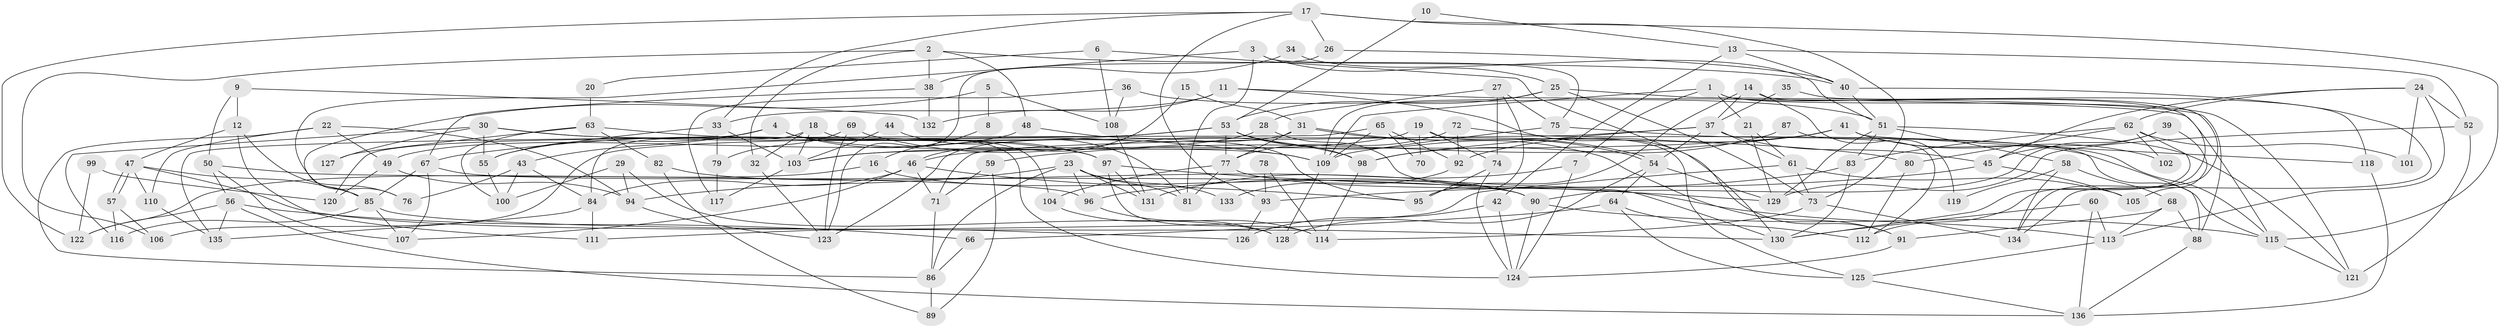 // coarse degree distribution, {11: 0.012195121951219513, 16: 0.024390243902439025, 6: 0.0975609756097561, 3: 0.21951219512195122, 2: 0.0975609756097561, 10: 0.024390243902439025, 5: 0.17073170731707318, 13: 0.012195121951219513, 7: 0.0975609756097561, 8: 0.036585365853658534, 4: 0.2073170731707317}
// Generated by graph-tools (version 1.1) at 2025/50/03/04/25 22:50:55]
// undirected, 136 vertices, 272 edges
graph export_dot {
  node [color=gray90,style=filled];
  1;
  2;
  3;
  4;
  5;
  6;
  7;
  8;
  9;
  10;
  11;
  12;
  13;
  14;
  15;
  16;
  17;
  18;
  19;
  20;
  21;
  22;
  23;
  24;
  25;
  26;
  27;
  28;
  29;
  30;
  31;
  32;
  33;
  34;
  35;
  36;
  37;
  38;
  39;
  40;
  41;
  42;
  43;
  44;
  45;
  46;
  47;
  48;
  49;
  50;
  51;
  52;
  53;
  54;
  55;
  56;
  57;
  58;
  59;
  60;
  61;
  62;
  63;
  64;
  65;
  66;
  67;
  68;
  69;
  70;
  71;
  72;
  73;
  74;
  75;
  76;
  77;
  78;
  79;
  80;
  81;
  82;
  83;
  84;
  85;
  86;
  87;
  88;
  89;
  90;
  91;
  92;
  93;
  94;
  95;
  96;
  97;
  98;
  99;
  100;
  101;
  102;
  103;
  104;
  105;
  106;
  107;
  108;
  109;
  110;
  111;
  112;
  113;
  114;
  115;
  116;
  117;
  118;
  119;
  120;
  121;
  122;
  123;
  124;
  125;
  126;
  127;
  128;
  129;
  130;
  131;
  132;
  133;
  134;
  135;
  136;
  1 -- 109;
  1 -- 121;
  1 -- 7;
  1 -- 21;
  1 -- 112;
  2 -- 38;
  2 -- 40;
  2 -- 32;
  2 -- 48;
  2 -- 106;
  3 -- 25;
  3 -- 75;
  3 -- 76;
  3 -- 81;
  4 -- 55;
  4 -- 109;
  4 -- 43;
  4 -- 97;
  4 -- 120;
  4 -- 124;
  5 -- 108;
  5 -- 85;
  5 -- 8;
  6 -- 108;
  6 -- 130;
  6 -- 20;
  7 -- 124;
  7 -- 131;
  8 -- 16;
  9 -- 12;
  9 -- 50;
  9 -- 132;
  10 -- 53;
  10 -- 13;
  11 -- 115;
  11 -- 91;
  11 -- 33;
  11 -- 132;
  12 -- 76;
  12 -- 111;
  12 -- 47;
  13 -- 52;
  13 -- 40;
  13 -- 42;
  14 -- 95;
  14 -- 37;
  14 -- 119;
  14 -- 134;
  15 -- 46;
  15 -- 31;
  16 -- 122;
  16 -- 90;
  17 -- 115;
  17 -- 33;
  17 -- 26;
  17 -- 73;
  17 -- 93;
  17 -- 122;
  18 -- 104;
  18 -- 103;
  18 -- 32;
  18 -- 84;
  19 -- 74;
  19 -- 46;
  19 -- 70;
  19 -- 125;
  20 -- 63;
  21 -- 61;
  21 -- 129;
  22 -- 49;
  22 -- 94;
  22 -- 86;
  22 -- 110;
  23 -- 131;
  23 -- 86;
  23 -- 81;
  23 -- 94;
  23 -- 96;
  23 -- 133;
  24 -- 62;
  24 -- 45;
  24 -- 52;
  24 -- 101;
  24 -- 113;
  25 -- 73;
  25 -- 53;
  25 -- 88;
  25 -- 109;
  26 -- 123;
  26 -- 40;
  27 -- 74;
  27 -- 75;
  27 -- 28;
  27 -- 95;
  28 -- 130;
  28 -- 103;
  29 -- 94;
  29 -- 100;
  29 -- 128;
  30 -- 116;
  30 -- 97;
  30 -- 55;
  30 -- 80;
  30 -- 127;
  31 -- 77;
  31 -- 54;
  31 -- 54;
  31 -- 123;
  32 -- 123;
  33 -- 103;
  33 -- 55;
  33 -- 79;
  34 -- 38;
  34 -- 51;
  35 -- 118;
  35 -- 37;
  36 -- 117;
  36 -- 51;
  36 -- 108;
  37 -- 98;
  37 -- 54;
  37 -- 45;
  37 -- 61;
  37 -- 71;
  38 -- 132;
  38 -- 67;
  39 -- 45;
  39 -- 105;
  39 -- 90;
  40 -- 51;
  40 -- 134;
  41 -- 92;
  41 -- 88;
  41 -- 59;
  41 -- 102;
  41 -- 103;
  41 -- 118;
  42 -- 124;
  42 -- 126;
  43 -- 84;
  43 -- 76;
  43 -- 100;
  44 -- 81;
  44 -- 103;
  45 -- 93;
  45 -- 105;
  46 -- 71;
  46 -- 84;
  46 -- 95;
  46 -- 107;
  47 -- 57;
  47 -- 57;
  47 -- 85;
  47 -- 110;
  47 -- 126;
  48 -- 95;
  48 -- 49;
  49 -- 94;
  49 -- 120;
  50 -- 96;
  50 -- 107;
  50 -- 56;
  51 -- 129;
  51 -- 83;
  51 -- 58;
  51 -- 121;
  52 -- 129;
  52 -- 121;
  53 -- 91;
  53 -- 67;
  53 -- 77;
  53 -- 98;
  53 -- 106;
  54 -- 64;
  54 -- 128;
  54 -- 129;
  55 -- 100;
  56 -- 136;
  56 -- 66;
  56 -- 122;
  56 -- 135;
  57 -- 106;
  57 -- 116;
  58 -- 134;
  58 -- 68;
  58 -- 119;
  59 -- 71;
  59 -- 89;
  60 -- 113;
  60 -- 136;
  60 -- 130;
  61 -- 73;
  61 -- 105;
  61 -- 111;
  62 -- 83;
  62 -- 130;
  62 -- 80;
  62 -- 101;
  62 -- 102;
  63 -- 100;
  63 -- 109;
  63 -- 82;
  63 -- 127;
  64 -- 125;
  64 -- 112;
  64 -- 66;
  65 -- 135;
  65 -- 109;
  65 -- 70;
  65 -- 92;
  66 -- 86;
  67 -- 107;
  67 -- 90;
  67 -- 85;
  68 -- 113;
  68 -- 88;
  68 -- 91;
  69 -- 98;
  69 -- 123;
  69 -- 79;
  71 -- 86;
  72 -- 77;
  72 -- 115;
  72 -- 92;
  73 -- 134;
  73 -- 114;
  74 -- 95;
  74 -- 124;
  75 -- 109;
  75 -- 115;
  77 -- 81;
  77 -- 104;
  77 -- 113;
  78 -- 114;
  78 -- 93;
  79 -- 117;
  80 -- 112;
  82 -- 89;
  82 -- 90;
  83 -- 130;
  83 -- 96;
  84 -- 135;
  84 -- 111;
  85 -- 107;
  85 -- 116;
  85 -- 130;
  86 -- 89;
  87 -- 112;
  87 -- 98;
  88 -- 136;
  90 -- 115;
  90 -- 124;
  91 -- 124;
  92 -- 133;
  93 -- 126;
  94 -- 123;
  96 -- 114;
  97 -- 129;
  97 -- 114;
  97 -- 131;
  98 -- 114;
  99 -- 120;
  99 -- 122;
  103 -- 117;
  104 -- 128;
  108 -- 131;
  109 -- 128;
  110 -- 135;
  113 -- 125;
  115 -- 121;
  118 -- 136;
  125 -- 136;
}
